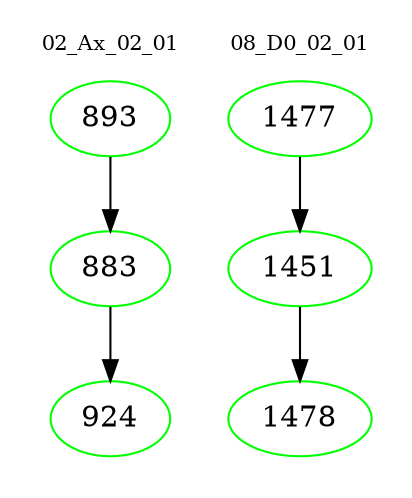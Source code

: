 digraph{
subgraph cluster_0 {
color = white
label = "02_Ax_02_01";
fontsize=10;
T0_893 [label="893", color="green"]
T0_893 -> T0_883 [color="black"]
T0_883 [label="883", color="green"]
T0_883 -> T0_924 [color="black"]
T0_924 [label="924", color="green"]
}
subgraph cluster_1 {
color = white
label = "08_D0_02_01";
fontsize=10;
T1_1477 [label="1477", color="green"]
T1_1477 -> T1_1451 [color="black"]
T1_1451 [label="1451", color="green"]
T1_1451 -> T1_1478 [color="black"]
T1_1478 [label="1478", color="green"]
}
}
